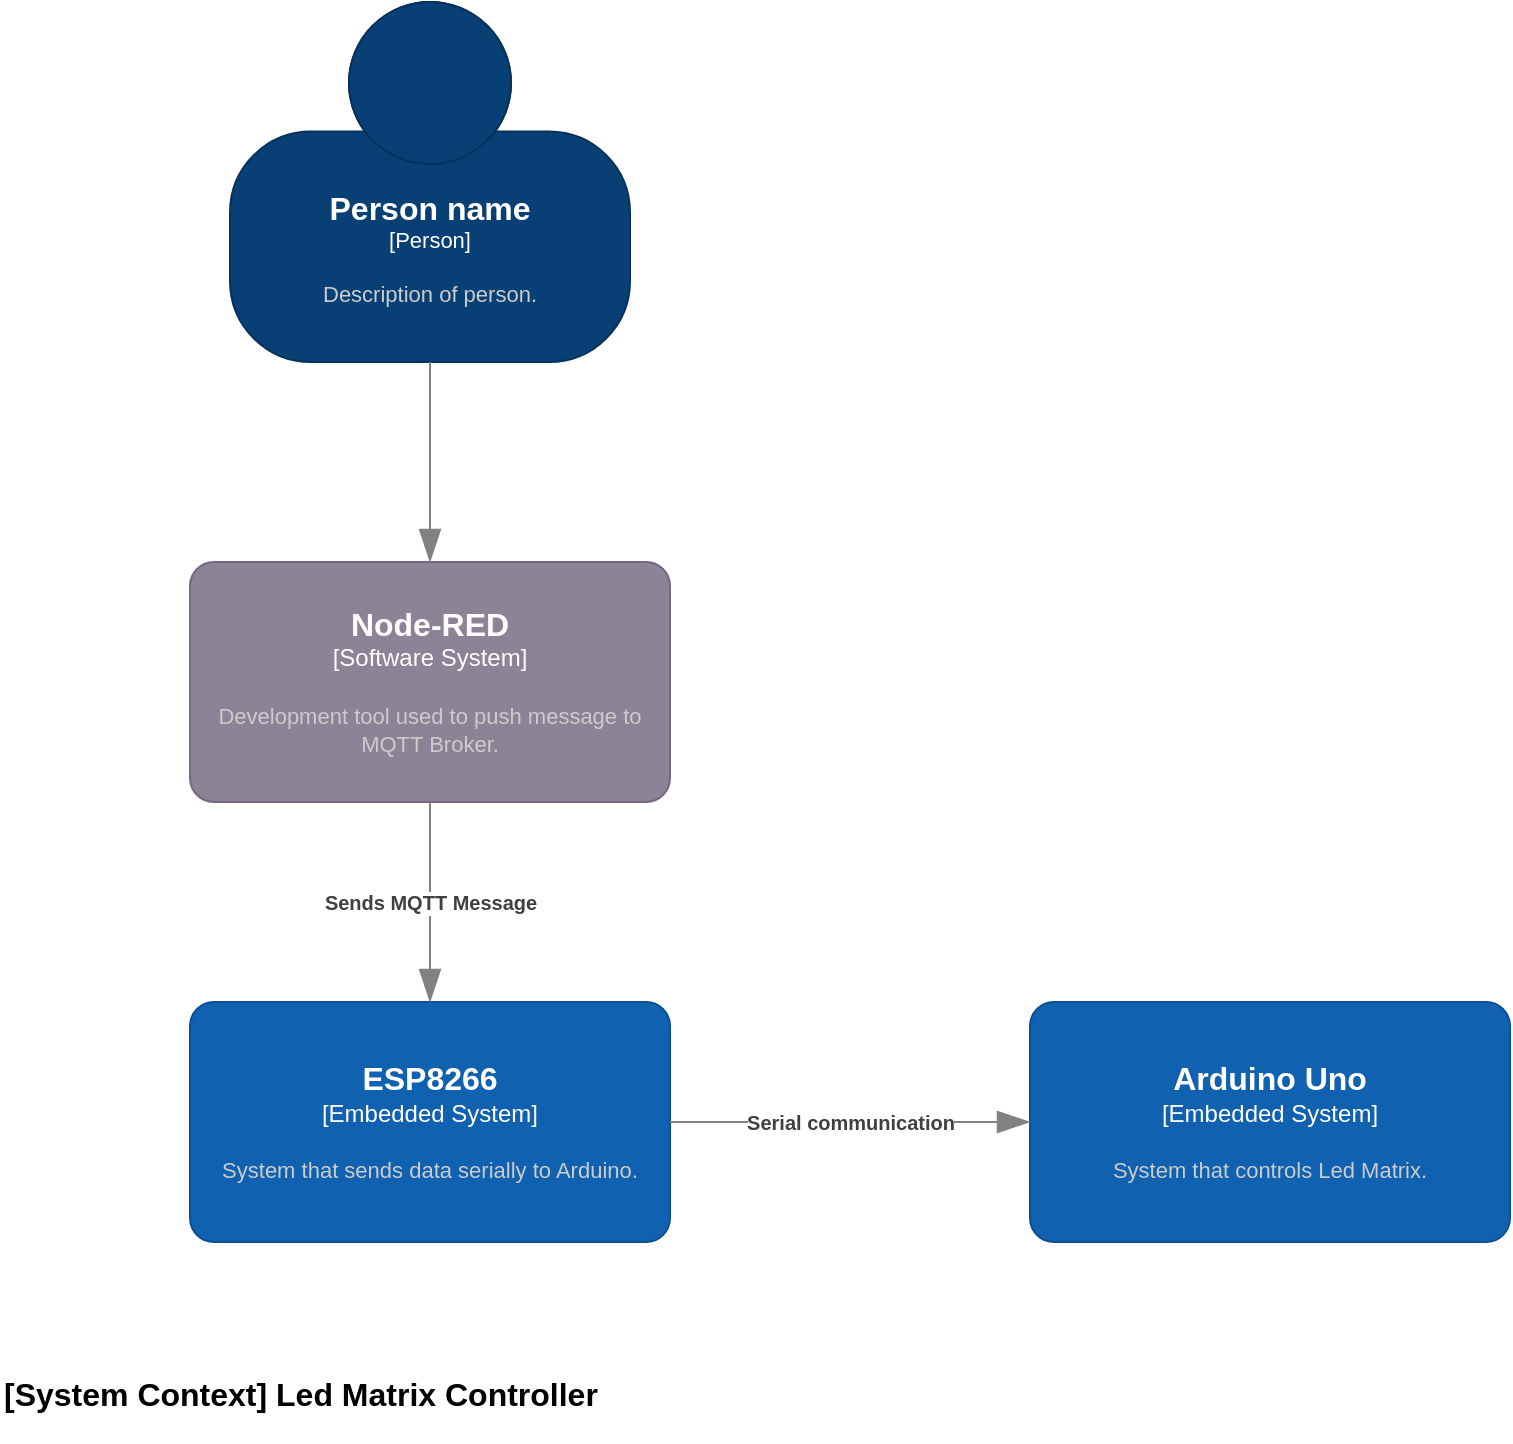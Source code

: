 <mxfile version="21.1.2" type="device" pages="5">
  <diagram name="c1" id="KQOO9KMx9PF3rT-34MNZ">
    <mxGraphModel dx="1434" dy="856" grid="1" gridSize="10" guides="1" tooltips="1" connect="1" arrows="1" fold="1" page="1" pageScale="1" pageWidth="850" pageHeight="1100" math="0" shadow="0">
      <root>
        <mxCell id="0" />
        <mxCell id="1" parent="0" />
        <object placeholders="1" c4Name="Person name" c4Type="Person" c4Description="Description of person." label="&lt;font style=&quot;font-size: 16px&quot;&gt;&lt;b&gt;%c4Name%&lt;/b&gt;&lt;/font&gt;&lt;div&gt;[%c4Type%]&lt;/div&gt;&lt;br&gt;&lt;div&gt;&lt;font style=&quot;font-size: 11px&quot;&gt;&lt;font color=&quot;#cccccc&quot;&gt;%c4Description%&lt;/font&gt;&lt;/div&gt;" id="IS_8vG7UHCR2pHzKiqdE-3">
          <mxCell style="html=1;fontSize=11;dashed=0;whiteSpace=wrap;fillColor=#083F75;strokeColor=#06315C;fontColor=#ffffff;shape=mxgraph.c4.person2;align=center;metaEdit=1;points=[[0.5,0,0],[1,0.5,0],[1,0.75,0],[0.75,1,0],[0.5,1,0],[0.25,1,0],[0,0.75,0],[0,0.5,0]];resizable=0;" parent="1" vertex="1">
            <mxGeometry x="160" width="200" height="180" as="geometry" />
          </mxCell>
        </object>
        <object placeholders="1" c4Name="Node-RED" c4Type="Software System" c4Description="Development tool used to push message to MQTT Broker." label="&lt;font style=&quot;font-size: 16px&quot;&gt;&lt;b&gt;%c4Name%&lt;/b&gt;&lt;/font&gt;&lt;div&gt;[%c4Type%]&lt;/div&gt;&lt;br&gt;&lt;div&gt;&lt;font style=&quot;font-size: 11px&quot;&gt;&lt;font color=&quot;#cccccc&quot;&gt;%c4Description%&lt;/font&gt;&lt;/div&gt;" id="IS_8vG7UHCR2pHzKiqdE-4">
          <mxCell style="rounded=1;whiteSpace=wrap;html=1;labelBackgroundColor=none;fillColor=#8C8496;fontColor=#ffffff;align=center;arcSize=10;strokeColor=#736782;metaEdit=1;resizable=0;points=[[0.25,0,0],[0.5,0,0],[0.75,0,0],[1,0.25,0],[1,0.5,0],[1,0.75,0],[0.75,1,0],[0.5,1,0],[0.25,1,0],[0,0.75,0],[0,0.5,0],[0,0.25,0]];" parent="1" vertex="1">
            <mxGeometry x="140" y="280" width="240" height="120" as="geometry" />
          </mxCell>
        </object>
        <object placeholders="1" c4Type="Relationship" id="IS_8vG7UHCR2pHzKiqdE-6">
          <mxCell style="endArrow=blockThin;html=1;fontSize=10;fontColor=#404040;strokeWidth=1;endFill=1;strokeColor=#828282;elbow=vertical;metaEdit=1;endSize=14;startSize=14;jumpStyle=arc;jumpSize=16;rounded=0;edgeStyle=orthogonalEdgeStyle;exitX=0.5;exitY=1;exitDx=0;exitDy=0;exitPerimeter=0;" parent="1" source="IS_8vG7UHCR2pHzKiqdE-3" target="IS_8vG7UHCR2pHzKiqdE-4" edge="1">
            <mxGeometry width="240" relative="1" as="geometry">
              <mxPoint x="-35" y="250" as="sourcePoint" />
              <mxPoint x="205" y="250" as="targetPoint" />
            </mxGeometry>
          </mxCell>
        </object>
        <object placeholders="1" c4Name="ESP8266" c4Type="Embedded System" c4Description="System that sends data serially to Arduino." label="&lt;font style=&quot;font-size: 16px&quot;&gt;&lt;b&gt;%c4Name%&lt;/b&gt;&lt;/font&gt;&lt;div&gt;[%c4Type%]&lt;/div&gt;&lt;br&gt;&lt;div&gt;&lt;font style=&quot;font-size: 11px&quot;&gt;&lt;font color=&quot;#cccccc&quot;&gt;%c4Description%&lt;/font&gt;&lt;/div&gt;" id="IS_8vG7UHCR2pHzKiqdE-7">
          <mxCell style="rounded=1;whiteSpace=wrap;html=1;labelBackgroundColor=none;fillColor=#1061B0;fontColor=#ffffff;align=center;arcSize=10;strokeColor=#0D5091;metaEdit=1;resizable=0;points=[[0.25,0,0],[0.5,0,0],[0.75,0,0],[1,0.25,0],[1,0.5,0],[1,0.75,0],[0.75,1,0],[0.5,1,0],[0.25,1,0],[0,0.75,0],[0,0.5,0],[0,0.25,0]];" parent="1" vertex="1">
            <mxGeometry x="140" y="500" width="240" height="120" as="geometry" />
          </mxCell>
        </object>
        <object placeholders="1" c4Name="[System Context] Led Matrix Controller" c4Type="ContainerScopeBoundary" c4Description="" label="&lt;font style=&quot;font-size: 16px&quot;&gt;&lt;b&gt;&lt;div style=&quot;text-align: left&quot;&gt;%c4Name%&lt;/div&gt;&lt;/b&gt;&lt;/font&gt;&lt;div style=&quot;text-align: left&quot;&gt;%c4Description%&lt;/div&gt;" id="IS_8vG7UHCR2pHzKiqdE-9">
          <mxCell style="text;html=1;strokeColor=none;fillColor=none;align=left;verticalAlign=top;whiteSpace=wrap;rounded=0;metaEdit=1;allowArrows=0;resizable=1;rotatable=0;connectable=0;recursiveResize=0;expand=0;pointerEvents=0;points=[[0.25,0,0],[0.5,0,0],[0.75,0,0],[1,0.25,0],[1,0.5,0],[1,0.75,0],[0.75,1,0],[0.5,1,0],[0.25,1,0],[0,0.75,0],[0,0.5,0],[0,0.25,0]];" parent="1" vertex="1">
            <mxGeometry x="45" y="680" width="315" height="40" as="geometry" />
          </mxCell>
        </object>
        <object placeholders="1" c4Type="Relationship" c4Description="Sends MQTT Message" label="&lt;div style=&quot;text-align: left&quot;&gt;&lt;div style=&quot;text-align: center&quot;&gt;&lt;b&gt;%c4Description%&lt;/b&gt;&lt;/div&gt;" id="IS_8vG7UHCR2pHzKiqdE-10">
          <mxCell style="endArrow=blockThin;html=1;fontSize=10;fontColor=#404040;strokeWidth=1;endFill=1;strokeColor=#828282;elbow=vertical;metaEdit=1;endSize=14;startSize=14;jumpStyle=arc;jumpSize=16;rounded=0;edgeStyle=orthogonalEdgeStyle;exitX=0.5;exitY=1;exitDx=0;exitDy=0;exitPerimeter=0;entryX=0.5;entryY=0;entryDx=0;entryDy=0;entryPerimeter=0;" parent="1" source="IS_8vG7UHCR2pHzKiqdE-4" target="IS_8vG7UHCR2pHzKiqdE-7" edge="1">
            <mxGeometry width="240" relative="1" as="geometry">
              <mxPoint x="-35" y="410" as="sourcePoint" />
              <mxPoint x="205" y="410" as="targetPoint" />
            </mxGeometry>
          </mxCell>
        </object>
        <object placeholders="1" c4Name="Arduino Uno" c4Type="Embedded System" c4Description="System that controls Led Matrix." label="&lt;font style=&quot;font-size: 16px&quot;&gt;&lt;b&gt;%c4Name%&lt;/b&gt;&lt;/font&gt;&lt;div&gt;[%c4Type%]&lt;/div&gt;&lt;br&gt;&lt;div&gt;&lt;font style=&quot;font-size: 11px&quot;&gt;&lt;font color=&quot;#cccccc&quot;&gt;%c4Description%&lt;/font&gt;&lt;/div&gt;" id="msT7fIENtMKROFa44NIA-1">
          <mxCell style="rounded=1;whiteSpace=wrap;html=1;labelBackgroundColor=none;fillColor=#1061B0;fontColor=#ffffff;align=center;arcSize=10;strokeColor=#0D5091;metaEdit=1;resizable=0;points=[[0.25,0,0],[0.5,0,0],[0.75,0,0],[1,0.25,0],[1,0.5,0],[1,0.75,0],[0.75,1,0],[0.5,1,0],[0.25,1,0],[0,0.75,0],[0,0.5,0],[0,0.25,0]];" parent="1" vertex="1">
            <mxGeometry x="560" y="500" width="240" height="120" as="geometry" />
          </mxCell>
        </object>
        <object placeholders="1" c4Type="Relationship" c4Description="Serial communication" label="&lt;div style=&quot;text-align: left&quot;&gt;&lt;div style=&quot;text-align: center&quot;&gt;&lt;b&gt;%c4Description%&lt;/b&gt;&lt;/div&gt;" id="msT7fIENtMKROFa44NIA-3">
          <mxCell style="endArrow=blockThin;html=1;fontSize=10;fontColor=#404040;strokeWidth=1;endFill=1;strokeColor=#828282;elbow=vertical;metaEdit=1;endSize=14;startSize=14;jumpStyle=arc;jumpSize=16;rounded=0;edgeStyle=orthogonalEdgeStyle;exitX=1;exitY=0.5;exitDx=0;exitDy=0;exitPerimeter=0;entryX=0;entryY=0.5;entryDx=0;entryDy=0;entryPerimeter=0;" parent="1" source="IS_8vG7UHCR2pHzKiqdE-7" target="msT7fIENtMKROFa44NIA-1" edge="1">
            <mxGeometry width="240" relative="1" as="geometry">
              <mxPoint x="620" y="350" as="sourcePoint" />
              <mxPoint x="540" y="560" as="targetPoint" />
            </mxGeometry>
          </mxCell>
        </object>
      </root>
    </mxGraphModel>
  </diagram>
  <diagram id="sdDLsAzvD4MNznUbvrPy" name="c2_esp">
    <mxGraphModel dx="1912" dy="1141" grid="1" gridSize="10" guides="1" tooltips="1" connect="1" arrows="1" fold="1" page="1" pageScale="1" pageWidth="850" pageHeight="1100" math="0" shadow="0">
      <root>
        <mxCell id="0" />
        <mxCell id="1" parent="0" />
        <object placeholders="1" c4Name="Person name" c4Type="Person" c4Description="Description of person." label="&lt;font style=&quot;font-size: 16px&quot;&gt;&lt;b&gt;%c4Name%&lt;/b&gt;&lt;/font&gt;&lt;div&gt;[%c4Type%]&lt;/div&gt;&lt;br&gt;&lt;div&gt;&lt;font style=&quot;font-size: 11px&quot;&gt;&lt;font color=&quot;#cccccc&quot;&gt;%c4Description%&lt;/font&gt;&lt;/div&gt;" id="nmXaLxEebdhKirWQIl6l-1">
          <mxCell style="html=1;fontSize=11;dashed=0;whiteSpace=wrap;fillColor=#083F75;strokeColor=#06315C;fontColor=#ffffff;shape=mxgraph.c4.person2;align=center;metaEdit=1;points=[[0.5,0,0],[1,0.5,0],[1,0.75,0],[0.75,1,0],[0.5,1,0],[0.25,1,0],[0,0.75,0],[0,0.5,0]];resizable=0;" vertex="1" parent="1">
            <mxGeometry x="160" width="200" height="180" as="geometry" />
          </mxCell>
        </object>
        <object placeholders="1" c4Name="Node-RED" c4Type="Software System" c4Description="Development tool used to push message to MQTT Broker." label="&lt;font style=&quot;font-size: 16px&quot;&gt;&lt;b&gt;%c4Name%&lt;/b&gt;&lt;/font&gt;&lt;div&gt;[%c4Type%]&lt;/div&gt;&lt;br&gt;&lt;div&gt;&lt;font style=&quot;font-size: 11px&quot;&gt;&lt;font color=&quot;#cccccc&quot;&gt;%c4Description%&lt;/font&gt;&lt;/div&gt;" id="nmXaLxEebdhKirWQIl6l-2">
          <mxCell style="rounded=1;whiteSpace=wrap;html=1;labelBackgroundColor=none;fillColor=#8C8496;fontColor=#ffffff;align=center;arcSize=10;strokeColor=#736782;metaEdit=1;resizable=0;points=[[0.25,0,0],[0.5,0,0],[0.75,0,0],[1,0.25,0],[1,0.5,0],[1,0.75,0],[0.75,1,0],[0.5,1,0],[0.25,1,0],[0,0.75,0],[0,0.5,0],[0,0.25,0]];" vertex="1" parent="1">
            <mxGeometry x="140" y="280" width="240" height="120" as="geometry" />
          </mxCell>
        </object>
        <object placeholders="1" c4Type="Relationship" id="nmXaLxEebdhKirWQIl6l-3">
          <mxCell style="endArrow=blockThin;html=1;fontSize=10;fontColor=#404040;strokeWidth=1;endFill=1;strokeColor=#828282;elbow=vertical;metaEdit=1;endSize=14;startSize=14;jumpStyle=arc;jumpSize=16;rounded=0;edgeStyle=orthogonalEdgeStyle;exitX=0.5;exitY=1;exitDx=0;exitDy=0;exitPerimeter=0;" edge="1" parent="1" source="nmXaLxEebdhKirWQIl6l-1" target="nmXaLxEebdhKirWQIl6l-2">
            <mxGeometry width="240" relative="1" as="geometry">
              <mxPoint x="-35" y="250" as="sourcePoint" />
              <mxPoint x="205" y="250" as="targetPoint" />
            </mxGeometry>
          </mxCell>
        </object>
        <object placeholders="1" c4Name="[Containter Context] ESP8266" c4Type="ContainerScopeBoundary" c4Description="" label="&lt;font style=&quot;font-size: 16px&quot;&gt;&lt;b&gt;&lt;div style=&quot;text-align: left&quot;&gt;%c4Name%&lt;/div&gt;&lt;/b&gt;&lt;/font&gt;&lt;div style=&quot;text-align: left&quot;&gt;%c4Description%&lt;/div&gt;" id="nmXaLxEebdhKirWQIl6l-5">
          <mxCell style="text;html=1;strokeColor=none;fillColor=none;align=left;verticalAlign=top;whiteSpace=wrap;rounded=0;metaEdit=1;allowArrows=0;resizable=1;rotatable=0;connectable=0;recursiveResize=0;expand=0;pointerEvents=0;points=[[0.25,0,0],[0.5,0,0],[0.75,0,0],[1,0.25,0],[1,0.5,0],[1,0.75,0],[0.75,1,0],[0.5,1,0],[0.25,1,0],[0,0.75,0],[0,0.5,0],[0,0.25,0]];" vertex="1" parent="1">
            <mxGeometry x="40" y="1040" width="315" height="40" as="geometry" />
          </mxCell>
        </object>
        <object placeholders="1" c4Type="Relationship" c4Description="Sends MQTT Message" label="&lt;div style=&quot;text-align: left&quot;&gt;&lt;div style=&quot;text-align: center&quot;&gt;&lt;b&gt;%c4Description%&lt;/b&gt;&lt;/div&gt;" id="nmXaLxEebdhKirWQIl6l-6">
          <mxCell style="endArrow=blockThin;html=1;fontSize=10;fontColor=#404040;strokeWidth=1;endFill=1;strokeColor=#828282;elbow=vertical;metaEdit=1;endSize=14;startSize=14;jumpStyle=arc;jumpSize=16;rounded=0;edgeStyle=orthogonalEdgeStyle;exitX=0.5;exitY=1;exitDx=0;exitDy=0;exitPerimeter=0;" edge="1" parent="1" source="nmXaLxEebdhKirWQIl6l-2" target="UDJ-NTKnrmXkQ1z2H4dl-2">
            <mxGeometry width="240" relative="1" as="geometry">
              <mxPoint x="-35" y="410" as="sourcePoint" />
              <mxPoint x="260" y="500" as="targetPoint" />
            </mxGeometry>
          </mxCell>
        </object>
        <object placeholders="1" c4Name="Arduino Uno" c4Type="Embedded System" c4Description="System that controls Led Matrix." label="&lt;font style=&quot;font-size: 16px&quot;&gt;&lt;b&gt;%c4Name%&lt;/b&gt;&lt;/font&gt;&lt;div&gt;[%c4Type%]&lt;/div&gt;&lt;br&gt;&lt;div&gt;&lt;font style=&quot;font-size: 11px&quot;&gt;&lt;font color=&quot;#cccccc&quot;&gt;%c4Description%&lt;/font&gt;&lt;/div&gt;" id="nmXaLxEebdhKirWQIl6l-7">
          <mxCell style="rounded=1;whiteSpace=wrap;html=1;labelBackgroundColor=none;fillColor=#1061B0;fontColor=#ffffff;align=center;arcSize=10;strokeColor=#0D5091;metaEdit=1;resizable=0;points=[[0.25,0,0],[0.5,0,0],[0.75,0,0],[1,0.25,0],[1,0.5,0],[1,0.75,0],[0.75,1,0],[0.5,1,0],[0.25,1,0],[0,0.75,0],[0,0.5,0],[0,0.25,0]];" vertex="1" parent="1">
            <mxGeometry x="520" y="280" width="240" height="120" as="geometry" />
          </mxCell>
        </object>
        <object placeholders="1" c4Type="Relationship" c4Description="Serial communication" label="&lt;div style=&quot;text-align: left&quot;&gt;&lt;div style=&quot;text-align: center&quot;&gt;&lt;b&gt;%c4Description%&lt;/b&gt;&lt;/div&gt;" id="nmXaLxEebdhKirWQIl6l-8">
          <mxCell style="endArrow=blockThin;html=1;fontSize=10;fontColor=#404040;strokeWidth=1;endFill=1;strokeColor=#828282;elbow=vertical;metaEdit=1;endSize=14;startSize=14;jumpStyle=arc;jumpSize=16;rounded=0;edgeStyle=orthogonalEdgeStyle;entryX=0.5;entryY=1;entryDx=0;entryDy=0;entryPerimeter=0;exitX=0.5;exitY=0;exitDx=0;exitDy=0;exitPerimeter=0;" edge="1" parent="1" source="UDJ-NTKnrmXkQ1z2H4dl-4" target="nmXaLxEebdhKirWQIl6l-7">
            <mxGeometry x="0.65" width="240" relative="1" as="geometry">
              <mxPoint x="830" y="880" as="sourcePoint" />
              <mxPoint x="950" y="860" as="targetPoint" />
              <mxPoint y="1" as="offset" />
            </mxGeometry>
          </mxCell>
        </object>
        <object placeholders="1" c4Name="ESP8266" c4Type="SystemScopeBoundary" c4Application="Embedded System" label="&lt;font style=&quot;font-size: 16px&quot;&gt;&lt;b&gt;&lt;div style=&quot;text-align: left&quot;&gt;%c4Name%&lt;/div&gt;&lt;/b&gt;&lt;/font&gt;&lt;div style=&quot;text-align: left&quot;&gt;[%c4Application%]&lt;/div&gt;" id="UDJ-NTKnrmXkQ1z2H4dl-1">
          <mxCell style="rounded=1;fontSize=11;whiteSpace=wrap;html=1;dashed=1;arcSize=20;fillColor=none;strokeColor=#666666;fontColor=#333333;labelBackgroundColor=none;align=left;verticalAlign=bottom;labelBorderColor=none;spacingTop=0;spacing=10;dashPattern=8 4;metaEdit=1;rotatable=0;perimeter=rectanglePerimeter;noLabel=0;labelPadding=0;allowArrows=0;connectable=0;expand=0;recursiveResize=0;editable=1;pointerEvents=0;absoluteArcSize=1;points=[[0.25,0,0],[0.5,0,0],[0.75,0,0],[1,0.25,0],[1,0.5,0],[1,0.75,0],[0.75,1,0],[0.5,1,0],[0.25,1,0],[0,0.75,0],[0,0.5,0],[0,0.25,0]];" vertex="1" parent="1">
            <mxGeometry x="100" y="500" width="700" height="500" as="geometry" />
          </mxCell>
        </object>
        <object placeholders="1" c4Name="MQTTHandler" c4Type="Container" c4Technology="MQTT, WiFi" c4Description="Handles MQTT Connection." label="&lt;font style=&quot;font-size: 16px&quot;&gt;&lt;b&gt;%c4Name%&lt;/b&gt;&lt;/font&gt;&lt;div&gt;[%c4Type%: %c4Technology%]&lt;/div&gt;&lt;br&gt;&lt;div&gt;&lt;font style=&quot;font-size: 11px&quot;&gt;&lt;font color=&quot;#E6E6E6&quot;&gt;%c4Description%&lt;/font&gt;&lt;/div&gt;" id="UDJ-NTKnrmXkQ1z2H4dl-2">
          <mxCell style="rounded=1;whiteSpace=wrap;html=1;fontSize=11;labelBackgroundColor=none;fillColor=#23A2D9;fontColor=#ffffff;align=center;arcSize=10;strokeColor=#0E7DAD;metaEdit=1;resizable=0;points=[[0.25,0,0],[0.5,0,0],[0.75,0,0],[1,0.25,0],[1,0.5,0],[1,0.75,0],[0.75,1,0],[0.5,1,0],[0.25,1,0],[0,0.75,0],[0,0.5,0],[0,0.25,0]];" vertex="1" parent="1">
            <mxGeometry x="140" y="560" width="240" height="120" as="geometry" />
          </mxCell>
        </object>
        <object placeholders="1" c4Name="SerialHandler" c4Type="Container" c4Technology="Serial, UART" c4Description="Handles Serial Communication" label="&lt;font style=&quot;font-size: 16px&quot;&gt;&lt;b&gt;%c4Name%&lt;/b&gt;&lt;/font&gt;&lt;div&gt;[%c4Type%: %c4Technology%]&lt;/div&gt;&lt;br&gt;&lt;div&gt;&lt;font style=&quot;font-size: 11px&quot;&gt;&lt;font color=&quot;#E6E6E6&quot;&gt;%c4Description%&lt;/font&gt;&lt;/div&gt;" id="UDJ-NTKnrmXkQ1z2H4dl-4">
          <mxCell style="rounded=1;whiteSpace=wrap;html=1;fontSize=11;labelBackgroundColor=none;fillColor=#23A2D9;fontColor=#ffffff;align=center;arcSize=10;strokeColor=#0E7DAD;metaEdit=1;resizable=0;points=[[0.25,0,0],[0.5,0,0],[0.75,0,0],[1,0.25,0],[1,0.5,0],[1,0.75,0],[0.75,1,0],[0.5,1,0],[0.25,1,0],[0,0.75,0],[0,0.5,0],[0,0.25,0]];" vertex="1" parent="1">
            <mxGeometry x="520" y="800" width="240" height="120" as="geometry" />
          </mxCell>
        </object>
        <object placeholders="1" c4Name="DataParser" c4Type="Container" c4Technology="" c4Description="Parses MQTT data to serial data." label="&lt;font style=&quot;font-size: 16px&quot;&gt;&lt;b&gt;%c4Name%&lt;/b&gt;&lt;/font&gt;&lt;div&gt;[%c4Type%: %c4Technology%]&lt;/div&gt;&lt;br&gt;&lt;div&gt;&lt;font style=&quot;font-size: 11px&quot;&gt;&lt;font color=&quot;#E6E6E6&quot;&gt;%c4Description%&lt;/font&gt;&lt;/div&gt;" id="UDJ-NTKnrmXkQ1z2H4dl-6">
          <mxCell style="rounded=1;whiteSpace=wrap;html=1;fontSize=11;labelBackgroundColor=none;fillColor=#23A2D9;fontColor=#ffffff;align=center;arcSize=10;strokeColor=#0E7DAD;metaEdit=1;resizable=0;points=[[0.25,0,0],[0.5,0,0],[0.75,0,0],[1,0.25,0],[1,0.5,0],[1,0.75,0],[0.75,1,0],[0.5,1,0],[0.25,1,0],[0,0.75,0],[0,0.5,0],[0,0.25,0]];" vertex="1" parent="1">
            <mxGeometry x="140" y="800" width="240" height="120" as="geometry" />
          </mxCell>
        </object>
        <object placeholders="1" c4Type="Relationship" c4Description="MQTT Data Input" label="&lt;div style=&quot;text-align: left&quot;&gt;&lt;div style=&quot;text-align: center&quot;&gt;&lt;b&gt;%c4Description%&lt;/b&gt;&lt;/div&gt;" id="UDJ-NTKnrmXkQ1z2H4dl-7">
          <mxCell style="endArrow=blockThin;html=1;fontSize=10;fontColor=#404040;strokeWidth=1;endFill=1;strokeColor=#828282;elbow=vertical;metaEdit=1;endSize=14;startSize=14;jumpStyle=arc;jumpSize=16;rounded=0;edgeStyle=orthogonalEdgeStyle;exitX=0.5;exitY=1;exitDx=0;exitDy=0;exitPerimeter=0;" edge="1" parent="1" source="UDJ-NTKnrmXkQ1z2H4dl-2" target="UDJ-NTKnrmXkQ1z2H4dl-6">
            <mxGeometry width="240" relative="1" as="geometry">
              <mxPoint x="-60" y="690" as="sourcePoint" />
              <mxPoint x="180" y="690" as="targetPoint" />
            </mxGeometry>
          </mxCell>
        </object>
        <object placeholders="1" c4Type="Relationship" c4Description="Formatted Data" label="&lt;div style=&quot;text-align: left&quot;&gt;&lt;div style=&quot;text-align: center&quot;&gt;&lt;b&gt;%c4Description%&lt;/b&gt;&lt;/div&gt;" id="UDJ-NTKnrmXkQ1z2H4dl-8">
          <mxCell style="endArrow=blockThin;html=1;fontSize=10;fontColor=#404040;strokeWidth=1;endFill=1;strokeColor=#828282;elbow=vertical;metaEdit=1;endSize=14;startSize=14;jumpStyle=arc;jumpSize=16;rounded=0;edgeStyle=orthogonalEdgeStyle;exitX=1;exitY=0.5;exitDx=0;exitDy=0;exitPerimeter=0;" edge="1" parent="1" source="UDJ-NTKnrmXkQ1z2H4dl-6">
            <mxGeometry width="240" relative="1" as="geometry">
              <mxPoint x="430" y="1060" as="sourcePoint" />
              <mxPoint x="520" y="860" as="targetPoint" />
            </mxGeometry>
          </mxCell>
        </object>
      </root>
    </mxGraphModel>
  </diagram>
  <diagram id="WHttN8Nny1l3P9EDQQkT" name="c2_arduino">
    <mxGraphModel dx="1509" dy="901" grid="1" gridSize="10" guides="1" tooltips="1" connect="1" arrows="1" fold="1" page="1" pageScale="1" pageWidth="850" pageHeight="1100" math="0" shadow="0">
      <root>
        <mxCell id="0" />
        <mxCell id="1" parent="0" />
        <object placeholders="1" c4Name="Person name" c4Type="Person" c4Description="Description of person." label="&lt;font style=&quot;font-size: 16px&quot;&gt;&lt;b&gt;%c4Name%&lt;/b&gt;&lt;/font&gt;&lt;div&gt;[%c4Type%]&lt;/div&gt;&lt;br&gt;&lt;div&gt;&lt;font style=&quot;font-size: 11px&quot;&gt;&lt;font color=&quot;#cccccc&quot;&gt;%c4Description%&lt;/font&gt;&lt;/div&gt;" id="46jfcZvvSyNm7TaT6--I-1">
          <mxCell style="html=1;fontSize=11;dashed=0;whiteSpace=wrap;fillColor=#083F75;strokeColor=#06315C;fontColor=#ffffff;shape=mxgraph.c4.person2;align=center;metaEdit=1;points=[[0.5,0,0],[1,0.5,0],[1,0.75,0],[0.75,1,0],[0.5,1,0],[0.25,1,0],[0,0.75,0],[0,0.5,0]];resizable=0;" vertex="1" parent="1">
            <mxGeometry x="160" width="200" height="180" as="geometry" />
          </mxCell>
        </object>
        <object placeholders="1" c4Name="Node-RED" c4Type="Software System" c4Description="Development tool used to push message to MQTT Broker." label="&lt;font style=&quot;font-size: 16px&quot;&gt;&lt;b&gt;%c4Name%&lt;/b&gt;&lt;/font&gt;&lt;div&gt;[%c4Type%]&lt;/div&gt;&lt;br&gt;&lt;div&gt;&lt;font style=&quot;font-size: 11px&quot;&gt;&lt;font color=&quot;#cccccc&quot;&gt;%c4Description%&lt;/font&gt;&lt;/div&gt;" id="46jfcZvvSyNm7TaT6--I-2">
          <mxCell style="rounded=1;whiteSpace=wrap;html=1;labelBackgroundColor=none;fillColor=#8C8496;fontColor=#ffffff;align=center;arcSize=10;strokeColor=#736782;metaEdit=1;resizable=0;points=[[0.25,0,0],[0.5,0,0],[0.75,0,0],[1,0.25,0],[1,0.5,0],[1,0.75,0],[0.75,1,0],[0.5,1,0],[0.25,1,0],[0,0.75,0],[0,0.5,0],[0,0.25,0]];" vertex="1" parent="1">
            <mxGeometry x="140" y="280" width="240" height="120" as="geometry" />
          </mxCell>
        </object>
        <object placeholders="1" c4Type="Relationship" id="46jfcZvvSyNm7TaT6--I-3">
          <mxCell style="endArrow=blockThin;html=1;fontSize=10;fontColor=#404040;strokeWidth=1;endFill=1;strokeColor=#828282;elbow=vertical;metaEdit=1;endSize=14;startSize=14;jumpStyle=arc;jumpSize=16;rounded=0;edgeStyle=orthogonalEdgeStyle;exitX=0.5;exitY=1;exitDx=0;exitDy=0;exitPerimeter=0;" edge="1" parent="1" source="46jfcZvvSyNm7TaT6--I-1" target="46jfcZvvSyNm7TaT6--I-2">
            <mxGeometry width="240" relative="1" as="geometry">
              <mxPoint x="-35" y="250" as="sourcePoint" />
              <mxPoint x="205" y="250" as="targetPoint" />
            </mxGeometry>
          </mxCell>
        </object>
        <object placeholders="1" c4Name="ESP8266" c4Type="Embedded System" c4Description="System that sends data serially to Arduino." label="&lt;font style=&quot;font-size: 16px&quot;&gt;&lt;b&gt;%c4Name%&lt;/b&gt;&lt;/font&gt;&lt;div&gt;[%c4Type%]&lt;/div&gt;&lt;br&gt;&lt;div&gt;&lt;font style=&quot;font-size: 11px&quot;&gt;&lt;font color=&quot;#cccccc&quot;&gt;%c4Description%&lt;/font&gt;&lt;/div&gt;" id="46jfcZvvSyNm7TaT6--I-4">
          <mxCell style="rounded=1;whiteSpace=wrap;html=1;labelBackgroundColor=none;fillColor=#1061B0;fontColor=#ffffff;align=center;arcSize=10;strokeColor=#0D5091;metaEdit=1;resizable=0;points=[[0.25,0,0],[0.5,0,0],[0.75,0,0],[1,0.25,0],[1,0.5,0],[1,0.75,0],[0.75,1,0],[0.5,1,0],[0.25,1,0],[0,0.75,0],[0,0.5,0],[0,0.25,0]];" vertex="1" parent="1">
            <mxGeometry x="140" y="500" width="240" height="120" as="geometry" />
          </mxCell>
        </object>
        <object placeholders="1" c4Name="[Containter Context] Arduino Uno" c4Type="ContainerScopeBoundary" c4Description="" label="&lt;font style=&quot;font-size: 16px&quot;&gt;&lt;b&gt;&lt;div style=&quot;text-align: left&quot;&gt;%c4Name%&lt;/div&gt;&lt;/b&gt;&lt;/font&gt;&lt;div style=&quot;text-align: left&quot;&gt;%c4Description%&lt;/div&gt;" id="46jfcZvvSyNm7TaT6--I-5">
          <mxCell style="text;html=1;strokeColor=none;fillColor=none;align=left;verticalAlign=top;whiteSpace=wrap;rounded=0;metaEdit=1;allowArrows=0;resizable=1;rotatable=0;connectable=0;recursiveResize=0;expand=0;pointerEvents=0;points=[[0.25,0,0],[0.5,0,0],[0.75,0,0],[1,0.25,0],[1,0.5,0],[1,0.75,0],[0.75,1,0],[0.5,1,0],[0.25,1,0],[0,0.75,0],[0,0.5,0],[0,0.25,0]];" vertex="1" parent="1">
            <mxGeometry x="45" y="1060" width="315" height="40" as="geometry" />
          </mxCell>
        </object>
        <object placeholders="1" c4Type="Relationship" c4Description="Sends MQTT Message" label="&lt;div style=&quot;text-align: left&quot;&gt;&lt;div style=&quot;text-align: center&quot;&gt;&lt;b&gt;%c4Description%&lt;/b&gt;&lt;/div&gt;" id="46jfcZvvSyNm7TaT6--I-6">
          <mxCell style="endArrow=blockThin;html=1;fontSize=10;fontColor=#404040;strokeWidth=1;endFill=1;strokeColor=#828282;elbow=vertical;metaEdit=1;endSize=14;startSize=14;jumpStyle=arc;jumpSize=16;rounded=0;edgeStyle=orthogonalEdgeStyle;exitX=0.5;exitY=1;exitDx=0;exitDy=0;exitPerimeter=0;entryX=0.5;entryY=0;entryDx=0;entryDy=0;entryPerimeter=0;" edge="1" parent="1" source="46jfcZvvSyNm7TaT6--I-2" target="46jfcZvvSyNm7TaT6--I-4">
            <mxGeometry width="240" relative="1" as="geometry">
              <mxPoint x="-35" y="410" as="sourcePoint" />
              <mxPoint x="205" y="410" as="targetPoint" />
            </mxGeometry>
          </mxCell>
        </object>
        <object placeholders="1" c4Type="Relationship" c4Description="Serial communication" label="&lt;div style=&quot;text-align: left&quot;&gt;&lt;div style=&quot;text-align: center&quot;&gt;&lt;b&gt;%c4Description%&lt;/b&gt;&lt;/div&gt;" id="46jfcZvvSyNm7TaT6--I-8">
          <mxCell style="endArrow=blockThin;html=1;fontSize=10;fontColor=#404040;strokeWidth=1;endFill=1;strokeColor=#828282;elbow=vertical;metaEdit=1;endSize=14;startSize=14;jumpStyle=arc;jumpSize=16;rounded=0;edgeStyle=orthogonalEdgeStyle;exitX=0.5;exitY=1;exitDx=0;exitDy=0;exitPerimeter=0;entryX=0.513;entryY=0.006;entryDx=0;entryDy=0;entryPerimeter=0;" edge="1" parent="1" source="46jfcZvvSyNm7TaT6--I-4" target="08MKPFS7XlODx2x_WeAE-1">
            <mxGeometry x="-0.415" width="240" relative="1" as="geometry">
              <mxPoint x="620" y="350" as="sourcePoint" />
              <mxPoint x="70" y="670" as="targetPoint" />
              <mxPoint y="1" as="offset" />
            </mxGeometry>
          </mxCell>
        </object>
        <object placeholders="1" c4Name="Arduino Uno" c4Type="SystemScopeBoundary" c4Application="Embedded System" label="&lt;font style=&quot;font-size: 16px&quot;&gt;&lt;b&gt;&lt;div style=&quot;text-align: left&quot;&gt;%c4Name%&lt;/div&gt;&lt;/b&gt;&lt;/font&gt;&lt;div style=&quot;text-align: left&quot;&gt;[%c4Application%]&lt;/div&gt;" id="4njM2sCKSTb7d2swlLI3-1">
          <mxCell style="rounded=1;fontSize=11;whiteSpace=wrap;html=1;dashed=1;arcSize=20;fillColor=none;strokeColor=#666666;fontColor=#333333;labelBackgroundColor=none;align=left;verticalAlign=bottom;labelBorderColor=none;spacingTop=0;spacing=10;dashPattern=8 4;metaEdit=1;rotatable=0;perimeter=rectanglePerimeter;noLabel=0;labelPadding=0;allowArrows=0;connectable=0;expand=0;recursiveResize=0;editable=1;pointerEvents=0;absoluteArcSize=1;points=[[0.25,0,0],[0.5,0,0],[0.75,0,0],[1,0.25,0],[1,0.5,0],[1,0.75,0],[0.75,1,0],[0.5,1,0],[0.25,1,0],[0,0.75,0],[0,0.5,0],[0,0.25,0]];" vertex="1" parent="1">
            <mxGeometry x="100" y="680" width="700" height="360" as="geometry" />
          </mxCell>
        </object>
        <object placeholders="1" c4Name="SerialHandler" c4Type="Container" c4Technology="Serial, UART" c4Description="Receives Serial Data" label="&lt;font style=&quot;font-size: 16px&quot;&gt;&lt;b&gt;%c4Name%&lt;/b&gt;&lt;/font&gt;&lt;div&gt;[%c4Type%: %c4Technology%]&lt;/div&gt;&lt;br&gt;&lt;div&gt;&lt;font style=&quot;font-size: 11px&quot;&gt;&lt;font color=&quot;#E6E6E6&quot;&gt;%c4Description%&lt;/font&gt;&lt;/div&gt;" id="08MKPFS7XlODx2x_WeAE-1">
          <mxCell style="rounded=1;whiteSpace=wrap;html=1;fontSize=11;labelBackgroundColor=none;fillColor=#23A2D9;fontColor=#ffffff;align=center;arcSize=10;strokeColor=#0E7DAD;metaEdit=1;resizable=0;points=[[0.25,0,0],[0.5,0,0],[0.75,0,0],[1,0.25,0],[1,0.5,0],[1,0.75,0],[0.75,1,0],[0.5,1,0],[0.25,1,0],[0,0.75,0],[0,0.5,0],[0,0.25,0]];" vertex="1" parent="1">
            <mxGeometry x="137.5" y="720" width="240" height="120" as="geometry" />
          </mxCell>
        </object>
        <object placeholders="1" c4Name="DataParser" c4Type="Container" c4Technology="" c4Description="Formats serial data in a way that is usable for the MatrixHandler." label="&lt;font style=&quot;font-size: 16px&quot;&gt;&lt;b&gt;%c4Name%&lt;/b&gt;&lt;/font&gt;&lt;div&gt;[%c4Type%: %c4Technology%]&lt;/div&gt;&lt;br&gt;&lt;div&gt;&lt;font style=&quot;font-size: 11px&quot;&gt;&lt;font color=&quot;#E6E6E6&quot;&gt;%c4Description%&lt;/font&gt;&lt;/div&gt;" id="08MKPFS7XlODx2x_WeAE-2">
          <mxCell style="rounded=1;whiteSpace=wrap;html=1;fontSize=11;labelBackgroundColor=none;fillColor=#23A2D9;fontColor=#ffffff;align=center;arcSize=10;strokeColor=#0E7DAD;metaEdit=1;resizable=0;points=[[0.25,0,0],[0.5,0,0],[0.75,0,0],[1,0.25,0],[1,0.5,0],[1,0.75,0],[0.75,1,0],[0.5,1,0],[0.25,1,0],[0,0.75,0],[0,0.5,0],[0,0.25,0]];" vertex="1" parent="1">
            <mxGeometry x="520" y="720" width="240" height="120" as="geometry" />
          </mxCell>
        </object>
        <object placeholders="1" c4Type="Relationship" c4Description="Serial Data" label="&lt;div style=&quot;text-align: left&quot;&gt;&lt;div style=&quot;text-align: center&quot;&gt;&lt;b&gt;%c4Description%&lt;/b&gt;&lt;/div&gt;" id="eu4yltJUE0veP4zieY70-1">
          <mxCell style="endArrow=blockThin;html=1;fontSize=10;fontColor=#404040;strokeWidth=1;endFill=1;strokeColor=#828282;elbow=vertical;metaEdit=1;endSize=14;startSize=14;jumpStyle=arc;jumpSize=16;rounded=0;edgeStyle=orthogonalEdgeStyle;exitX=1;exitY=0.5;exitDx=0;exitDy=0;exitPerimeter=0;entryX=0;entryY=0.5;entryDx=0;entryDy=0;entryPerimeter=0;" edge="1" parent="1" source="08MKPFS7XlODx2x_WeAE-1" target="08MKPFS7XlODx2x_WeAE-2">
            <mxGeometry width="240" relative="1" as="geometry">
              <mxPoint x="470" y="570" as="sourcePoint" />
              <mxPoint x="710" y="570" as="targetPoint" />
            </mxGeometry>
          </mxCell>
        </object>
        <object placeholders="1" c4Name="MatrixHandler" c4Type="Container" c4Technology="32x16 RGB Led Matrix" c4Description="" label="&lt;font style=&quot;font-size: 16px&quot;&gt;&lt;b&gt;%c4Name%&lt;/b&gt;&lt;/font&gt;&lt;div&gt;[%c4Type%: %c4Technology%]&lt;/div&gt;&lt;br&gt;&lt;div&gt;&lt;font style=&quot;font-size: 11px&quot;&gt;&lt;font color=&quot;#E6E6E6&quot;&gt;%c4Description%&lt;/font&gt;&lt;/div&gt;" id="eu4yltJUE0veP4zieY70-3">
          <mxCell style="rounded=1;whiteSpace=wrap;html=1;fontSize=11;labelBackgroundColor=none;fillColor=#23A2D9;fontColor=#ffffff;align=center;arcSize=10;strokeColor=#0E7DAD;metaEdit=1;resizable=0;points=[[0.25,0,0],[0.5,0,0],[0.75,0,0],[1,0.25,0],[1,0.5,0],[1,0.75,0],[0.75,1,0],[0.5,1,0],[0.25,1,0],[0,0.75,0],[0,0.5,0],[0,0.25,0]];" vertex="1" parent="1">
            <mxGeometry x="305" y="880" width="240" height="120" as="geometry" />
          </mxCell>
        </object>
        <object placeholders="1" c4Type="Relationship" c4Description="Formatted Data" label="&lt;div style=&quot;text-align: left&quot;&gt;&lt;div style=&quot;text-align: center&quot;&gt;&lt;b&gt;%c4Description%&lt;/b&gt;&lt;/div&gt;" id="eu4yltJUE0veP4zieY70-4">
          <mxCell style="endArrow=blockThin;html=1;fontSize=10;fontColor=#404040;strokeWidth=1;endFill=1;strokeColor=#828282;elbow=vertical;metaEdit=1;endSize=14;startSize=14;jumpStyle=arc;jumpSize=16;rounded=0;edgeStyle=orthogonalEdgeStyle;exitX=0.5;exitY=1;exitDx=0;exitDy=0;exitPerimeter=0;entryX=1;entryY=0.5;entryDx=0;entryDy=0;entryPerimeter=0;" edge="1" parent="1" source="08MKPFS7XlODx2x_WeAE-2" target="eu4yltJUE0veP4zieY70-3">
            <mxGeometry width="240" relative="1" as="geometry">
              <mxPoint x="590" y="580" as="sourcePoint" />
              <mxPoint x="830" y="580" as="targetPoint" />
            </mxGeometry>
          </mxCell>
        </object>
      </root>
    </mxGraphModel>
  </diagram>
  <diagram id="H0_MJoAN6CzklV9kWGCh" name="arduino_class_diagram">
    <mxGraphModel dx="1434" dy="856" grid="1" gridSize="10" guides="1" tooltips="1" connect="1" arrows="1" fold="1" page="1" pageScale="1" pageWidth="850" pageHeight="1100" math="0" shadow="0">
      <root>
        <mxCell id="0" />
        <mxCell id="1" parent="0" />
        <mxCell id="DOSyH3ZZZ9zf-ww6Z8aI-1" value="SerialHandler" style="swimlane;fontStyle=1;align=center;verticalAlign=top;childLayout=stackLayout;horizontal=1;startSize=26;horizontalStack=0;resizeParent=1;resizeParentMax=0;resizeLast=0;collapsible=1;marginBottom=0;whiteSpace=wrap;html=1;" vertex="1" parent="1">
          <mxGeometry x="345" y="40" width="205" height="346" as="geometry" />
        </mxCell>
        <mxCell id="DOSyH3ZZZ9zf-ww6Z8aI-2" value="- retreivedMessage: char[64]" style="text;strokeColor=none;fillColor=none;align=left;verticalAlign=top;spacingLeft=4;spacingRight=4;overflow=hidden;rotatable=0;points=[[0,0.5],[1,0.5]];portConstraint=eastwest;whiteSpace=wrap;html=1;" vertex="1" parent="DOSyH3ZZZ9zf-ww6Z8aI-1">
          <mxGeometry y="26" width="205" height="26" as="geometry" />
        </mxCell>
        <mxCell id="DOSyH3ZZZ9zf-ww6Z8aI-5" value="- baudRate: uint32_t" style="text;strokeColor=none;fillColor=none;align=left;verticalAlign=top;spacingLeft=4;spacingRight=4;overflow=hidden;rotatable=0;points=[[0,0.5],[1,0.5]];portConstraint=eastwest;whiteSpace=wrap;html=1;" vertex="1" parent="DOSyH3ZZZ9zf-ww6Z8aI-1">
          <mxGeometry y="52" width="205" height="26" as="geometry" />
        </mxCell>
        <mxCell id="DOSyH3ZZZ9zf-ww6Z8aI-6" value="- readCount: uint16_t" style="text;strokeColor=none;fillColor=none;align=left;verticalAlign=top;spacingLeft=4;spacingRight=4;overflow=hidden;rotatable=0;points=[[0,0.5],[1,0.5]];portConstraint=eastwest;whiteSpace=wrap;html=1;" vertex="1" parent="DOSyH3ZZZ9zf-ww6Z8aI-1">
          <mxGeometry y="78" width="205" height="26" as="geometry" />
        </mxCell>
        <mxCell id="DOSyH3ZZZ9zf-ww6Z8aI-8" value="- messageRetreived: bool" style="text;strokeColor=none;fillColor=none;align=left;verticalAlign=top;spacingLeft=4;spacingRight=4;overflow=hidden;rotatable=0;points=[[0,0.5],[1,0.5]];portConstraint=eastwest;whiteSpace=wrap;html=1;" vertex="1" parent="DOSyH3ZZZ9zf-ww6Z8aI-1">
          <mxGeometry y="104" width="205" height="26" as="geometry" />
        </mxCell>
        <mxCell id="DOSyH3ZZZ9zf-ww6Z8aI-7" value="- isReading: bool" style="text;strokeColor=none;fillColor=none;align=left;verticalAlign=top;spacingLeft=4;spacingRight=4;overflow=hidden;rotatable=0;points=[[0,0.5],[1,0.5]];portConstraint=eastwest;whiteSpace=wrap;html=1;" vertex="1" parent="DOSyH3ZZZ9zf-ww6Z8aI-1">
          <mxGeometry y="130" width="205" height="26" as="geometry" />
        </mxCell>
        <mxCell id="DOSyH3ZZZ9zf-ww6Z8aI-3" value="" style="line;strokeWidth=1;fillColor=none;align=left;verticalAlign=middle;spacingTop=-1;spacingLeft=3;spacingRight=3;rotatable=0;labelPosition=right;points=[];portConstraint=eastwest;strokeColor=inherit;" vertex="1" parent="DOSyH3ZZZ9zf-ww6Z8aI-1">
          <mxGeometry y="156" width="205" height="8" as="geometry" />
        </mxCell>
        <mxCell id="DOSyH3ZZZ9zf-ww6Z8aI-4" value="+ SerialHandler(uint32_t)" style="text;strokeColor=none;fillColor=none;align=left;verticalAlign=top;spacingLeft=4;spacingRight=4;overflow=hidden;rotatable=0;points=[[0,0.5],[1,0.5]];portConstraint=eastwest;whiteSpace=wrap;html=1;" vertex="1" parent="DOSyH3ZZZ9zf-ww6Z8aI-1">
          <mxGeometry y="164" width="205" height="26" as="geometry" />
        </mxCell>
        <mxCell id="DOSyH3ZZZ9zf-ww6Z8aI-9" value="+ Begin(): void" style="text;strokeColor=none;fillColor=none;align=left;verticalAlign=top;spacingLeft=4;spacingRight=4;overflow=hidden;rotatable=0;points=[[0,0.5],[1,0.5]];portConstraint=eastwest;whiteSpace=wrap;html=1;" vertex="1" parent="DOSyH3ZZZ9zf-ww6Z8aI-1">
          <mxGeometry y="190" width="205" height="26" as="geometry" />
        </mxCell>
        <mxCell id="DOSyH3ZZZ9zf-ww6Z8aI-10" value="+ SendMessage(const char*): void" style="text;strokeColor=none;fillColor=none;align=left;verticalAlign=top;spacingLeft=4;spacingRight=4;overflow=hidden;rotatable=0;points=[[0,0.5],[1,0.5]];portConstraint=eastwest;whiteSpace=wrap;html=1;" vertex="1" parent="DOSyH3ZZZ9zf-ww6Z8aI-1">
          <mxGeometry y="216" width="205" height="26" as="geometry" />
        </mxCell>
        <mxCell id="DOSyH3ZZZ9zf-ww6Z8aI-12" value="+ BuildMessage(): void" style="text;strokeColor=none;fillColor=none;align=left;verticalAlign=top;spacingLeft=4;spacingRight=4;overflow=hidden;rotatable=0;points=[[0,0.5],[1,0.5]];portConstraint=eastwest;whiteSpace=wrap;html=1;" vertex="1" parent="DOSyH3ZZZ9zf-ww6Z8aI-1">
          <mxGeometry y="242" width="205" height="26" as="geometry" />
        </mxCell>
        <mxCell id="DOSyH3ZZZ9zf-ww6Z8aI-13" value="+ MessageRetreived: bool" style="text;strokeColor=none;fillColor=none;align=left;verticalAlign=top;spacingLeft=4;spacingRight=4;overflow=hidden;rotatable=0;points=[[0,0.5],[1,0.5]];portConstraint=eastwest;whiteSpace=wrap;html=1;" vertex="1" parent="DOSyH3ZZZ9zf-ww6Z8aI-1">
          <mxGeometry y="268" width="205" height="26" as="geometry" />
        </mxCell>
        <mxCell id="DOSyH3ZZZ9zf-ww6Z8aI-14" value="+ GetRetreivedMessage(): char*" style="text;strokeColor=none;fillColor=none;align=left;verticalAlign=top;spacingLeft=4;spacingRight=4;overflow=hidden;rotatable=0;points=[[0,0.5],[1,0.5]];portConstraint=eastwest;whiteSpace=wrap;html=1;" vertex="1" parent="DOSyH3ZZZ9zf-ww6Z8aI-1">
          <mxGeometry y="294" width="205" height="26" as="geometry" />
        </mxCell>
        <mxCell id="DOSyH3ZZZ9zf-ww6Z8aI-11" value="+ Clear(): void" style="text;strokeColor=none;fillColor=none;align=left;verticalAlign=top;spacingLeft=4;spacingRight=4;overflow=hidden;rotatable=0;points=[[0,0.5],[1,0.5]];portConstraint=eastwest;whiteSpace=wrap;html=1;" vertex="1" parent="DOSyH3ZZZ9zf-ww6Z8aI-1">
          <mxGeometry y="320" width="205" height="26" as="geometry" />
        </mxCell>
        <mxCell id="DOSyH3ZZZ9zf-ww6Z8aI-17" value="1" style="edgeStyle=orthogonalEdgeStyle;rounded=0;orthogonalLoop=1;jettySize=auto;html=1;exitX=1;exitY=0.5;exitDx=0;exitDy=0;entryX=0;entryY=0.5;entryDx=0;entryDy=0;" edge="1" parent="1" source="DOSyH3ZZZ9zf-ww6Z8aI-16" target="DOSyH3ZZZ9zf-ww6Z8aI-7">
          <mxGeometry x="0.739" y="13" relative="1" as="geometry">
            <mxPoint as="offset" />
          </mxGeometry>
        </mxCell>
        <mxCell id="DOSyH3ZZZ9zf-ww6Z8aI-16" value="Main" style="rounded=0;whiteSpace=wrap;html=1;" vertex="1" parent="1">
          <mxGeometry x="110" y="153" width="120" height="60" as="geometry" />
        </mxCell>
      </root>
    </mxGraphModel>
  </diagram>
  <diagram id="upHCKj6PllzdjV46XYw6" name="esp_class_diagram">
    <mxGraphModel dx="1147" dy="685" grid="1" gridSize="10" guides="1" tooltips="1" connect="1" arrows="1" fold="1" page="1" pageScale="1" pageWidth="850" pageHeight="1100" math="0" shadow="0">
      <root>
        <mxCell id="0" />
        <mxCell id="1" parent="0" />
        <mxCell id="AUlUaLPhBklbVdineWN1-1" value="SerialHandler" style="swimlane;fontStyle=1;align=center;verticalAlign=top;childLayout=stackLayout;horizontal=1;startSize=26;horizontalStack=0;resizeParent=1;resizeParentMax=0;resizeLast=0;collapsible=1;marginBottom=0;whiteSpace=wrap;html=1;" vertex="1" parent="1">
          <mxGeometry x="345" y="40" width="205" height="346" as="geometry" />
        </mxCell>
        <mxCell id="AUlUaLPhBklbVdineWN1-2" value="- retreivedMessage: char[64]" style="text;strokeColor=none;fillColor=none;align=left;verticalAlign=top;spacingLeft=4;spacingRight=4;overflow=hidden;rotatable=0;points=[[0,0.5],[1,0.5]];portConstraint=eastwest;whiteSpace=wrap;html=1;" vertex="1" parent="AUlUaLPhBklbVdineWN1-1">
          <mxGeometry y="26" width="205" height="26" as="geometry" />
        </mxCell>
        <mxCell id="AUlUaLPhBklbVdineWN1-3" value="- baudRate: uint32_t" style="text;strokeColor=none;fillColor=none;align=left;verticalAlign=top;spacingLeft=4;spacingRight=4;overflow=hidden;rotatable=0;points=[[0,0.5],[1,0.5]];portConstraint=eastwest;whiteSpace=wrap;html=1;" vertex="1" parent="AUlUaLPhBklbVdineWN1-1">
          <mxGeometry y="52" width="205" height="26" as="geometry" />
        </mxCell>
        <mxCell id="AUlUaLPhBklbVdineWN1-4" value="- readCount: uint16_t" style="text;strokeColor=none;fillColor=none;align=left;verticalAlign=top;spacingLeft=4;spacingRight=4;overflow=hidden;rotatable=0;points=[[0,0.5],[1,0.5]];portConstraint=eastwest;whiteSpace=wrap;html=1;" vertex="1" parent="AUlUaLPhBklbVdineWN1-1">
          <mxGeometry y="78" width="205" height="26" as="geometry" />
        </mxCell>
        <mxCell id="AUlUaLPhBklbVdineWN1-5" value="- messageRetreived: bool" style="text;strokeColor=none;fillColor=none;align=left;verticalAlign=top;spacingLeft=4;spacingRight=4;overflow=hidden;rotatable=0;points=[[0,0.5],[1,0.5]];portConstraint=eastwest;whiteSpace=wrap;html=1;" vertex="1" parent="AUlUaLPhBklbVdineWN1-1">
          <mxGeometry y="104" width="205" height="26" as="geometry" />
        </mxCell>
        <mxCell id="AUlUaLPhBklbVdineWN1-6" value="- isReading: bool" style="text;strokeColor=none;fillColor=none;align=left;verticalAlign=top;spacingLeft=4;spacingRight=4;overflow=hidden;rotatable=0;points=[[0,0.5],[1,0.5]];portConstraint=eastwest;whiteSpace=wrap;html=1;" vertex="1" parent="AUlUaLPhBklbVdineWN1-1">
          <mxGeometry y="130" width="205" height="26" as="geometry" />
        </mxCell>
        <mxCell id="AUlUaLPhBklbVdineWN1-7" value="" style="line;strokeWidth=1;fillColor=none;align=left;verticalAlign=middle;spacingTop=-1;spacingLeft=3;spacingRight=3;rotatable=0;labelPosition=right;points=[];portConstraint=eastwest;strokeColor=inherit;" vertex="1" parent="AUlUaLPhBklbVdineWN1-1">
          <mxGeometry y="156" width="205" height="8" as="geometry" />
        </mxCell>
        <mxCell id="AUlUaLPhBklbVdineWN1-8" value="+ SerialHandler(uint32_t)" style="text;strokeColor=none;fillColor=none;align=left;verticalAlign=top;spacingLeft=4;spacingRight=4;overflow=hidden;rotatable=0;points=[[0,0.5],[1,0.5]];portConstraint=eastwest;whiteSpace=wrap;html=1;" vertex="1" parent="AUlUaLPhBklbVdineWN1-1">
          <mxGeometry y="164" width="205" height="26" as="geometry" />
        </mxCell>
        <mxCell id="AUlUaLPhBklbVdineWN1-9" value="+ Begin(): void" style="text;strokeColor=none;fillColor=none;align=left;verticalAlign=top;spacingLeft=4;spacingRight=4;overflow=hidden;rotatable=0;points=[[0,0.5],[1,0.5]];portConstraint=eastwest;whiteSpace=wrap;html=1;" vertex="1" parent="AUlUaLPhBklbVdineWN1-1">
          <mxGeometry y="190" width="205" height="26" as="geometry" />
        </mxCell>
        <mxCell id="AUlUaLPhBklbVdineWN1-10" value="+ SendMessage(const char*): void" style="text;strokeColor=none;fillColor=none;align=left;verticalAlign=top;spacingLeft=4;spacingRight=4;overflow=hidden;rotatable=0;points=[[0,0.5],[1,0.5]];portConstraint=eastwest;whiteSpace=wrap;html=1;" vertex="1" parent="AUlUaLPhBklbVdineWN1-1">
          <mxGeometry y="216" width="205" height="26" as="geometry" />
        </mxCell>
        <mxCell id="AUlUaLPhBklbVdineWN1-11" value="+ BuildMessage(): void" style="text;strokeColor=none;fillColor=none;align=left;verticalAlign=top;spacingLeft=4;spacingRight=4;overflow=hidden;rotatable=0;points=[[0,0.5],[1,0.5]];portConstraint=eastwest;whiteSpace=wrap;html=1;" vertex="1" parent="AUlUaLPhBklbVdineWN1-1">
          <mxGeometry y="242" width="205" height="26" as="geometry" />
        </mxCell>
        <mxCell id="AUlUaLPhBklbVdineWN1-12" value="+ MessageRetreived: bool" style="text;strokeColor=none;fillColor=none;align=left;verticalAlign=top;spacingLeft=4;spacingRight=4;overflow=hidden;rotatable=0;points=[[0,0.5],[1,0.5]];portConstraint=eastwest;whiteSpace=wrap;html=1;" vertex="1" parent="AUlUaLPhBklbVdineWN1-1">
          <mxGeometry y="268" width="205" height="26" as="geometry" />
        </mxCell>
        <mxCell id="AUlUaLPhBklbVdineWN1-13" value="+ GetRetreivedMessage(): char*" style="text;strokeColor=none;fillColor=none;align=left;verticalAlign=top;spacingLeft=4;spacingRight=4;overflow=hidden;rotatable=0;points=[[0,0.5],[1,0.5]];portConstraint=eastwest;whiteSpace=wrap;html=1;" vertex="1" parent="AUlUaLPhBklbVdineWN1-1">
          <mxGeometry y="294" width="205" height="26" as="geometry" />
        </mxCell>
        <mxCell id="AUlUaLPhBklbVdineWN1-14" value="+ Clear(): void" style="text;strokeColor=none;fillColor=none;align=left;verticalAlign=top;spacingLeft=4;spacingRight=4;overflow=hidden;rotatable=0;points=[[0,0.5],[1,0.5]];portConstraint=eastwest;whiteSpace=wrap;html=1;" vertex="1" parent="AUlUaLPhBklbVdineWN1-1">
          <mxGeometry y="320" width="205" height="26" as="geometry" />
        </mxCell>
        <mxCell id="AUlUaLPhBklbVdineWN1-15" value="1" style="edgeStyle=orthogonalEdgeStyle;rounded=0;orthogonalLoop=1;jettySize=auto;html=1;exitX=1;exitY=0.5;exitDx=0;exitDy=0;entryX=0;entryY=0.5;entryDx=0;entryDy=0;" edge="1" parent="1" source="AUlUaLPhBklbVdineWN1-16" target="AUlUaLPhBklbVdineWN1-6">
          <mxGeometry x="0.739" y="13" relative="1" as="geometry">
            <mxPoint as="offset" />
          </mxGeometry>
        </mxCell>
        <mxCell id="ZTvK9ATyyu8h1MAWCUDT-23" value="1" style="edgeStyle=orthogonalEdgeStyle;rounded=0;orthogonalLoop=1;jettySize=auto;html=1;exitX=0.5;exitY=1;exitDx=0;exitDy=0;entryX=0.5;entryY=0;entryDx=0;entryDy=0;" edge="1" parent="1" source="AUlUaLPhBklbVdineWN1-16" target="ZTvK9ATyyu8h1MAWCUDT-12">
          <mxGeometry x="0.702" y="-10" relative="1" as="geometry">
            <Array as="points">
              <mxPoint x="170" y="250" />
              <mxPoint x="170" y="250" />
            </Array>
            <mxPoint as="offset" />
          </mxGeometry>
        </mxCell>
        <mxCell id="AUlUaLPhBklbVdineWN1-16" value="Main" style="rounded=0;whiteSpace=wrap;html=1;" vertex="1" parent="1">
          <mxGeometry x="110" y="153" width="120" height="60" as="geometry" />
        </mxCell>
        <mxCell id="ZTvK9ATyyu8h1MAWCUDT-1" value="Timer" style="swimlane;fontStyle=1;align=center;verticalAlign=top;childLayout=stackLayout;horizontal=1;startSize=26;horizontalStack=0;resizeParent=1;resizeParentMax=0;resizeLast=0;collapsible=1;marginBottom=0;whiteSpace=wrap;html=1;" vertex="1" parent="1">
          <mxGeometry x="90" y="620" width="160" height="268" as="geometry" />
        </mxCell>
        <mxCell id="ZTvK9ATyyu8h1MAWCUDT-5" value="- startTime: int64_t" style="text;strokeColor=none;fillColor=none;align=left;verticalAlign=top;spacingLeft=4;spacingRight=4;overflow=hidden;rotatable=0;points=[[0,0.5],[1,0.5]];portConstraint=eastwest;whiteSpace=wrap;html=1;" vertex="1" parent="ZTvK9ATyyu8h1MAWCUDT-1">
          <mxGeometry y="26" width="160" height="26" as="geometry" />
        </mxCell>
        <mxCell id="ZTvK9ATyyu8h1MAWCUDT-7" value="- delayInMS: int32_t" style="text;strokeColor=none;fillColor=none;align=left;verticalAlign=top;spacingLeft=4;spacingRight=4;overflow=hidden;rotatable=0;points=[[0,0.5],[1,0.5]];portConstraint=eastwest;whiteSpace=wrap;html=1;" vertex="1" parent="ZTvK9ATyyu8h1MAWCUDT-1">
          <mxGeometry y="52" width="160" height="26" as="geometry" />
        </mxCell>
        <mxCell id="ZTvK9ATyyu8h1MAWCUDT-6" value="- started: bool" style="text;strokeColor=none;fillColor=none;align=left;verticalAlign=top;spacingLeft=4;spacingRight=4;overflow=hidden;rotatable=0;points=[[0,0.5],[1,0.5]];portConstraint=eastwest;whiteSpace=wrap;html=1;" vertex="1" parent="ZTvK9ATyyu8h1MAWCUDT-1">
          <mxGeometry y="78" width="160" height="26" as="geometry" />
        </mxCell>
        <mxCell id="ZTvK9ATyyu8h1MAWCUDT-2" value="- finished: bool" style="text;strokeColor=none;fillColor=none;align=left;verticalAlign=top;spacingLeft=4;spacingRight=4;overflow=hidden;rotatable=0;points=[[0,0.5],[1,0.5]];portConstraint=eastwest;whiteSpace=wrap;html=1;" vertex="1" parent="ZTvK9ATyyu8h1MAWCUDT-1">
          <mxGeometry y="104" width="160" height="26" as="geometry" />
        </mxCell>
        <mxCell id="ZTvK9ATyyu8h1MAWCUDT-3" value="" style="line;strokeWidth=1;fillColor=none;align=left;verticalAlign=middle;spacingTop=-1;spacingLeft=3;spacingRight=3;rotatable=0;labelPosition=right;points=[];portConstraint=eastwest;strokeColor=inherit;" vertex="1" parent="ZTvK9ATyyu8h1MAWCUDT-1">
          <mxGeometry y="130" width="160" height="8" as="geometry" />
        </mxCell>
        <mxCell id="ZTvK9ATyyu8h1MAWCUDT-8" value="+ Timer()" style="text;strokeColor=none;fillColor=none;align=left;verticalAlign=top;spacingLeft=4;spacingRight=4;overflow=hidden;rotatable=0;points=[[0,0.5],[1,0.5]];portConstraint=eastwest;whiteSpace=wrap;html=1;" vertex="1" parent="ZTvK9ATyyu8h1MAWCUDT-1">
          <mxGeometry y="138" width="160" height="26" as="geometry" />
        </mxCell>
        <mxCell id="ZTvK9ATyyu8h1MAWCUDT-4" value="+ Start(int32_t): void" style="text;strokeColor=none;fillColor=none;align=left;verticalAlign=top;spacingLeft=4;spacingRight=4;overflow=hidden;rotatable=0;points=[[0,0.5],[1,0.5]];portConstraint=eastwest;whiteSpace=wrap;html=1;" vertex="1" parent="ZTvK9ATyyu8h1MAWCUDT-1">
          <mxGeometry y="164" width="160" height="26" as="geometry" />
        </mxCell>
        <mxCell id="ZTvK9ATyyu8h1MAWCUDT-9" value="+ Run(): void" style="text;strokeColor=none;fillColor=none;align=left;verticalAlign=top;spacingLeft=4;spacingRight=4;overflow=hidden;rotatable=0;points=[[0,0.5],[1,0.5]];portConstraint=eastwest;whiteSpace=wrap;html=1;" vertex="1" parent="ZTvK9ATyyu8h1MAWCUDT-1">
          <mxGeometry y="190" width="160" height="26" as="geometry" />
        </mxCell>
        <mxCell id="ZTvK9ATyyu8h1MAWCUDT-11" value="+ Reset(): void" style="text;strokeColor=none;fillColor=none;align=left;verticalAlign=top;spacingLeft=4;spacingRight=4;overflow=hidden;rotatable=0;points=[[0,0.5],[1,0.5]];portConstraint=eastwest;whiteSpace=wrap;html=1;" vertex="1" parent="ZTvK9ATyyu8h1MAWCUDT-1">
          <mxGeometry y="216" width="160" height="26" as="geometry" />
        </mxCell>
        <mxCell id="ZTvK9ATyyu8h1MAWCUDT-10" value="+ Finished(): bool" style="text;strokeColor=none;fillColor=none;align=left;verticalAlign=top;spacingLeft=4;spacingRight=4;overflow=hidden;rotatable=0;points=[[0,0.5],[1,0.5]];portConstraint=eastwest;whiteSpace=wrap;html=1;" vertex="1" parent="ZTvK9ATyyu8h1MAWCUDT-1">
          <mxGeometry y="242" width="160" height="26" as="geometry" />
        </mxCell>
        <mxCell id="ZTvK9ATyyu8h1MAWCUDT-12" value="Led" style="swimlane;fontStyle=1;align=center;verticalAlign=top;childLayout=stackLayout;horizontal=1;startSize=26;horizontalStack=0;resizeParent=1;resizeParentMax=0;resizeLast=0;collapsible=1;marginBottom=0;whiteSpace=wrap;html=1;" vertex="1" parent="1">
          <mxGeometry x="90" y="280" width="160" height="268" as="geometry" />
        </mxCell>
        <mxCell id="ZTvK9ATyyu8h1MAWCUDT-13" value="- ledOnTime: uint32_t" style="text;strokeColor=none;fillColor=none;align=left;verticalAlign=top;spacingLeft=4;spacingRight=4;overflow=hidden;rotatable=0;points=[[0,0.5],[1,0.5]];portConstraint=eastwest;whiteSpace=wrap;html=1;" vertex="1" parent="ZTvK9ATyyu8h1MAWCUDT-12">
          <mxGeometry y="26" width="160" height="26" as="geometry" />
        </mxCell>
        <mxCell id="ZTvK9ATyyu8h1MAWCUDT-16" value="- pinNumber: int" style="text;strokeColor=none;fillColor=none;align=left;verticalAlign=top;spacingLeft=4;spacingRight=4;overflow=hidden;rotatable=0;points=[[0,0.5],[1,0.5]];portConstraint=eastwest;whiteSpace=wrap;html=1;" vertex="1" parent="ZTvK9ATyyu8h1MAWCUDT-12">
          <mxGeometry y="52" width="160" height="26" as="geometry" />
        </mxCell>
        <mxCell id="ZTvK9ATyyu8h1MAWCUDT-17" value="- isLedOn: bool" style="text;strokeColor=none;fillColor=none;align=left;verticalAlign=top;spacingLeft=4;spacingRight=4;overflow=hidden;rotatable=0;points=[[0,0.5],[1,0.5]];portConstraint=eastwest;whiteSpace=wrap;html=1;" vertex="1" parent="ZTvK9ATyyu8h1MAWCUDT-12">
          <mxGeometry y="78" width="160" height="26" as="geometry" />
        </mxCell>
        <mxCell id="ZTvK9ATyyu8h1MAWCUDT-14" value="" style="line;strokeWidth=1;fillColor=none;align=left;verticalAlign=middle;spacingTop=-1;spacingLeft=3;spacingRight=3;rotatable=0;labelPosition=right;points=[];portConstraint=eastwest;strokeColor=inherit;" vertex="1" parent="ZTvK9ATyyu8h1MAWCUDT-12">
          <mxGeometry y="104" width="160" height="8" as="geometry" />
        </mxCell>
        <mxCell id="ZTvK9ATyyu8h1MAWCUDT-15" value="+ Led(int, uint32_t)" style="text;strokeColor=none;fillColor=none;align=left;verticalAlign=top;spacingLeft=4;spacingRight=4;overflow=hidden;rotatable=0;points=[[0,0.5],[1,0.5]];portConstraint=eastwest;whiteSpace=wrap;html=1;" vertex="1" parent="ZTvK9ATyyu8h1MAWCUDT-12">
          <mxGeometry y="112" width="160" height="26" as="geometry" />
        </mxCell>
        <mxCell id="ZTvK9ATyyu8h1MAWCUDT-19" value="+ Setup(): void" style="text;strokeColor=none;fillColor=none;align=left;verticalAlign=top;spacingLeft=4;spacingRight=4;overflow=hidden;rotatable=0;points=[[0,0.5],[1,0.5]];portConstraint=eastwest;whiteSpace=wrap;html=1;" vertex="1" parent="ZTvK9ATyyu8h1MAWCUDT-12">
          <mxGeometry y="138" width="160" height="26" as="geometry" />
        </mxCell>
        <mxCell id="ZTvK9ATyyu8h1MAWCUDT-20" value="+ On(): void" style="text;strokeColor=none;fillColor=none;align=left;verticalAlign=top;spacingLeft=4;spacingRight=4;overflow=hidden;rotatable=0;points=[[0,0.5],[1,0.5]];portConstraint=eastwest;whiteSpace=wrap;html=1;" vertex="1" parent="ZTvK9ATyyu8h1MAWCUDT-12">
          <mxGeometry y="164" width="160" height="26" as="geometry" />
        </mxCell>
        <mxCell id="ZTvK9ATyyu8h1MAWCUDT-21" value="+ Update(): void" style="text;strokeColor=none;fillColor=none;align=left;verticalAlign=top;spacingLeft=4;spacingRight=4;overflow=hidden;rotatable=0;points=[[0,0.5],[1,0.5]];portConstraint=eastwest;whiteSpace=wrap;html=1;" vertex="1" parent="ZTvK9ATyyu8h1MAWCUDT-12">
          <mxGeometry y="190" width="160" height="26" as="geometry" />
        </mxCell>
        <mxCell id="ZTvK9ATyyu8h1MAWCUDT-22" value="+ Off(): void" style="text;strokeColor=none;fillColor=none;align=left;verticalAlign=top;spacingLeft=4;spacingRight=4;overflow=hidden;rotatable=0;points=[[0,0.5],[1,0.5]];portConstraint=eastwest;whiteSpace=wrap;html=1;" vertex="1" parent="ZTvK9ATyyu8h1MAWCUDT-12">
          <mxGeometry y="216" width="160" height="26" as="geometry" />
        </mxCell>
        <mxCell id="ZTvK9ATyyu8h1MAWCUDT-18" value="+ IsLedOn: bool" style="text;strokeColor=none;fillColor=none;align=left;verticalAlign=top;spacingLeft=4;spacingRight=4;overflow=hidden;rotatable=0;points=[[0,0.5],[1,0.5]];portConstraint=eastwest;whiteSpace=wrap;html=1;" vertex="1" parent="ZTvK9ATyyu8h1MAWCUDT-12">
          <mxGeometry y="242" width="160" height="26" as="geometry" />
        </mxCell>
        <mxCell id="ZTvK9ATyyu8h1MAWCUDT-26" value="1" style="edgeStyle=orthogonalEdgeStyle;rounded=0;orthogonalLoop=1;jettySize=auto;html=1;entryX=0.5;entryY=0;entryDx=0;entryDy=0;" edge="1" parent="1" source="ZTvK9ATyyu8h1MAWCUDT-12" target="ZTvK9ATyyu8h1MAWCUDT-1">
          <mxGeometry x="0.722" y="-10" relative="1" as="geometry">
            <mxPoint as="offset" />
          </mxGeometry>
        </mxCell>
      </root>
    </mxGraphModel>
  </diagram>
</mxfile>
